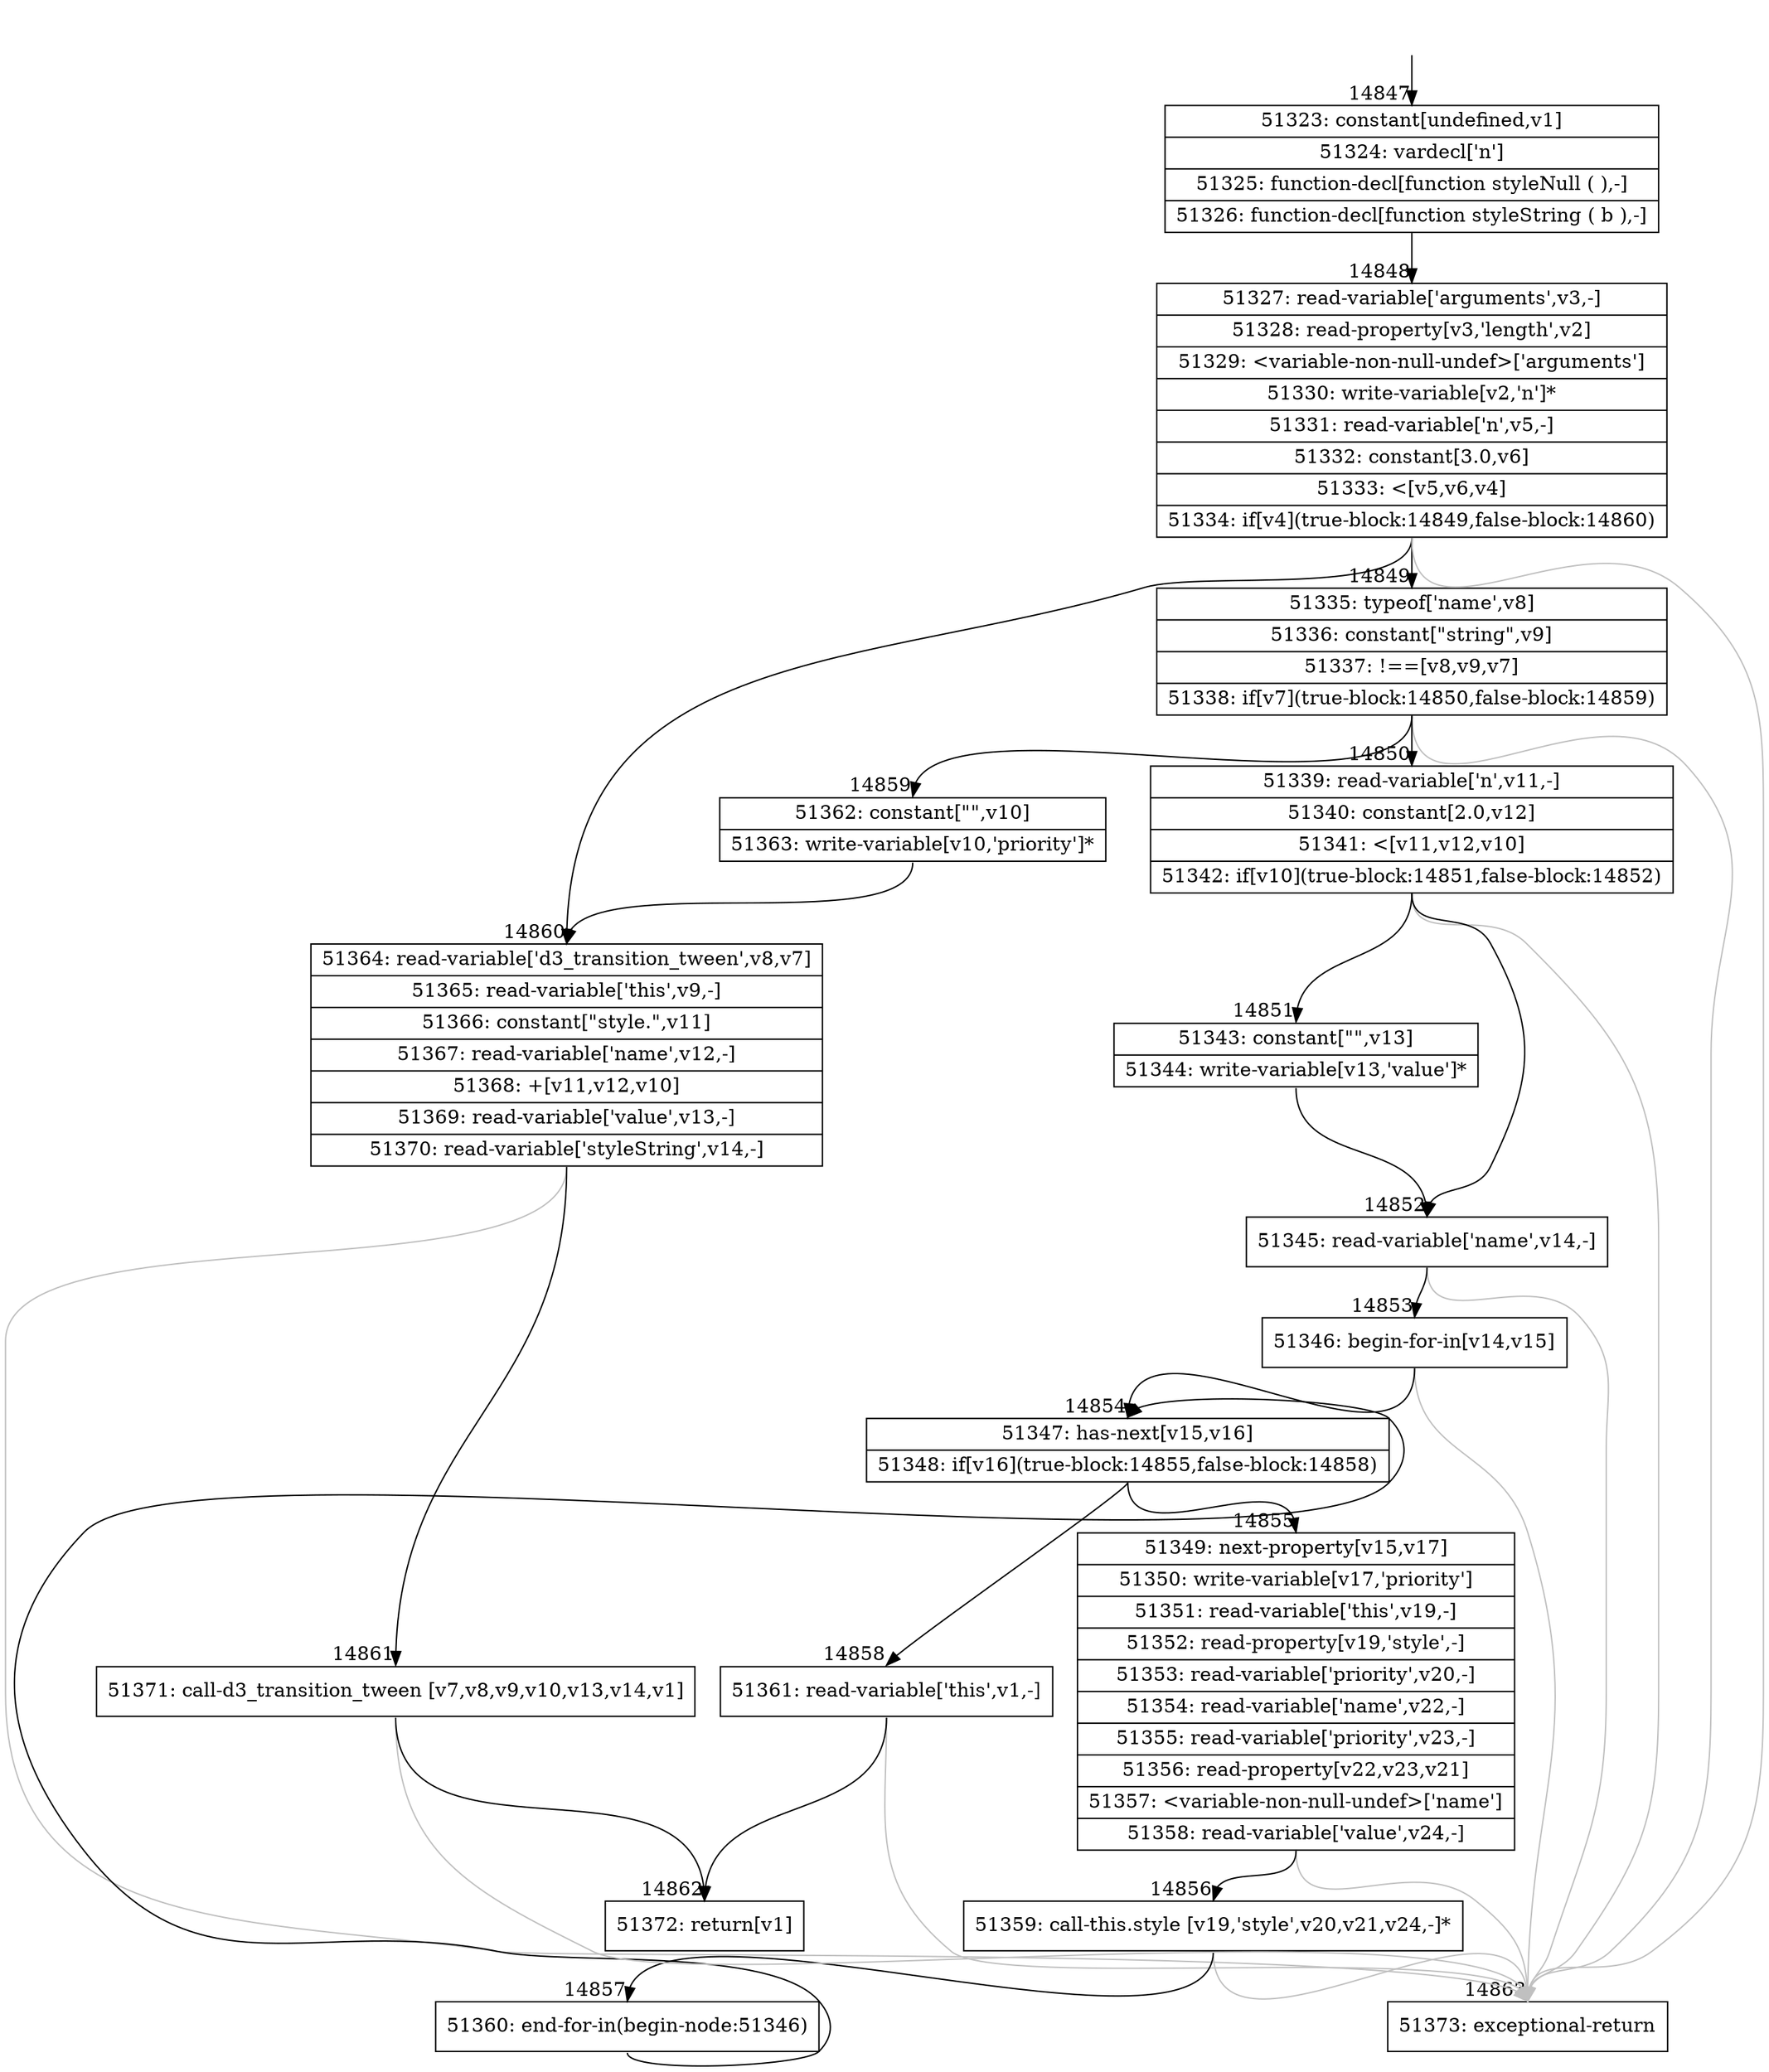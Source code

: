 digraph {
rankdir="TD"
BB_entry1379[shape=none,label=""];
BB_entry1379 -> BB14847 [tailport=s, headport=n, headlabel="    14847"]
BB14847 [shape=record label="{51323: constant[undefined,v1]|51324: vardecl['n']|51325: function-decl[function styleNull ( ),-]|51326: function-decl[function styleString ( b ),-]}" ] 
BB14847 -> BB14848 [tailport=s, headport=n, headlabel="      14848"]
BB14848 [shape=record label="{51327: read-variable['arguments',v3,-]|51328: read-property[v3,'length',v2]|51329: \<variable-non-null-undef\>['arguments']|51330: write-variable[v2,'n']*|51331: read-variable['n',v5,-]|51332: constant[3.0,v6]|51333: \<[v5,v6,v4]|51334: if[v4](true-block:14849,false-block:14860)}" ] 
BB14848 -> BB14849 [tailport=s, headport=n, headlabel="      14849"]
BB14848 -> BB14860 [tailport=s, headport=n, headlabel="      14860"]
BB14848 -> BB14863 [tailport=s, headport=n, color=gray, headlabel="      14863"]
BB14849 [shape=record label="{51335: typeof['name',v8]|51336: constant[\"string\",v9]|51337: !==[v8,v9,v7]|51338: if[v7](true-block:14850,false-block:14859)}" ] 
BB14849 -> BB14850 [tailport=s, headport=n, headlabel="      14850"]
BB14849 -> BB14859 [tailport=s, headport=n, headlabel="      14859"]
BB14849 -> BB14863 [tailport=s, headport=n, color=gray]
BB14850 [shape=record label="{51339: read-variable['n',v11,-]|51340: constant[2.0,v12]|51341: \<[v11,v12,v10]|51342: if[v10](true-block:14851,false-block:14852)}" ] 
BB14850 -> BB14851 [tailport=s, headport=n, headlabel="      14851"]
BB14850 -> BB14852 [tailport=s, headport=n, headlabel="      14852"]
BB14850 -> BB14863 [tailport=s, headport=n, color=gray]
BB14851 [shape=record label="{51343: constant[\"\",v13]|51344: write-variable[v13,'value']*}" ] 
BB14851 -> BB14852 [tailport=s, headport=n]
BB14852 [shape=record label="{51345: read-variable['name',v14,-]}" ] 
BB14852 -> BB14853 [tailport=s, headport=n, headlabel="      14853"]
BB14852 -> BB14863 [tailport=s, headport=n, color=gray]
BB14853 [shape=record label="{51346: begin-for-in[v14,v15]}" ] 
BB14853 -> BB14854 [tailport=s, headport=n, headlabel="      14854"]
BB14853 -> BB14863 [tailport=s, headport=n, color=gray]
BB14854 [shape=record label="{51347: has-next[v15,v16]|51348: if[v16](true-block:14855,false-block:14858)}" ] 
BB14854 -> BB14855 [tailport=s, headport=n, headlabel="      14855"]
BB14854 -> BB14858 [tailport=s, headport=n, headlabel="      14858"]
BB14855 [shape=record label="{51349: next-property[v15,v17]|51350: write-variable[v17,'priority']|51351: read-variable['this',v19,-]|51352: read-property[v19,'style',-]|51353: read-variable['priority',v20,-]|51354: read-variable['name',v22,-]|51355: read-variable['priority',v23,-]|51356: read-property[v22,v23,v21]|51357: \<variable-non-null-undef\>['name']|51358: read-variable['value',v24,-]}" ] 
BB14855 -> BB14856 [tailport=s, headport=n, headlabel="      14856"]
BB14855 -> BB14863 [tailport=s, headport=n, color=gray]
BB14856 [shape=record label="{51359: call-this.style [v19,'style',v20,v21,v24,-]*}" ] 
BB14856 -> BB14857 [tailport=s, headport=n, headlabel="      14857"]
BB14856 -> BB14863 [tailport=s, headport=n, color=gray]
BB14857 [shape=record label="{51360: end-for-in(begin-node:51346)}" ] 
BB14857 -> BB14854 [tailport=s, headport=n]
BB14858 [shape=record label="{51361: read-variable['this',v1,-]}" ] 
BB14858 -> BB14862 [tailport=s, headport=n, headlabel="      14862"]
BB14858 -> BB14863 [tailport=s, headport=n, color=gray]
BB14859 [shape=record label="{51362: constant[\"\",v10]|51363: write-variable[v10,'priority']*}" ] 
BB14859 -> BB14860 [tailport=s, headport=n]
BB14860 [shape=record label="{51364: read-variable['d3_transition_tween',v8,v7]|51365: read-variable['this',v9,-]|51366: constant[\"style.\",v11]|51367: read-variable['name',v12,-]|51368: +[v11,v12,v10]|51369: read-variable['value',v13,-]|51370: read-variable['styleString',v14,-]}" ] 
BB14860 -> BB14861 [tailport=s, headport=n, headlabel="      14861"]
BB14860 -> BB14863 [tailport=s, headport=n, color=gray]
BB14861 [shape=record label="{51371: call-d3_transition_tween [v7,v8,v9,v10,v13,v14,v1]}" ] 
BB14861 -> BB14862 [tailport=s, headport=n]
BB14861 -> BB14863 [tailport=s, headport=n, color=gray]
BB14862 [shape=record label="{51372: return[v1]}" ] 
BB14863 [shape=record label="{51373: exceptional-return}" ] 
//#$~ 8769
}
